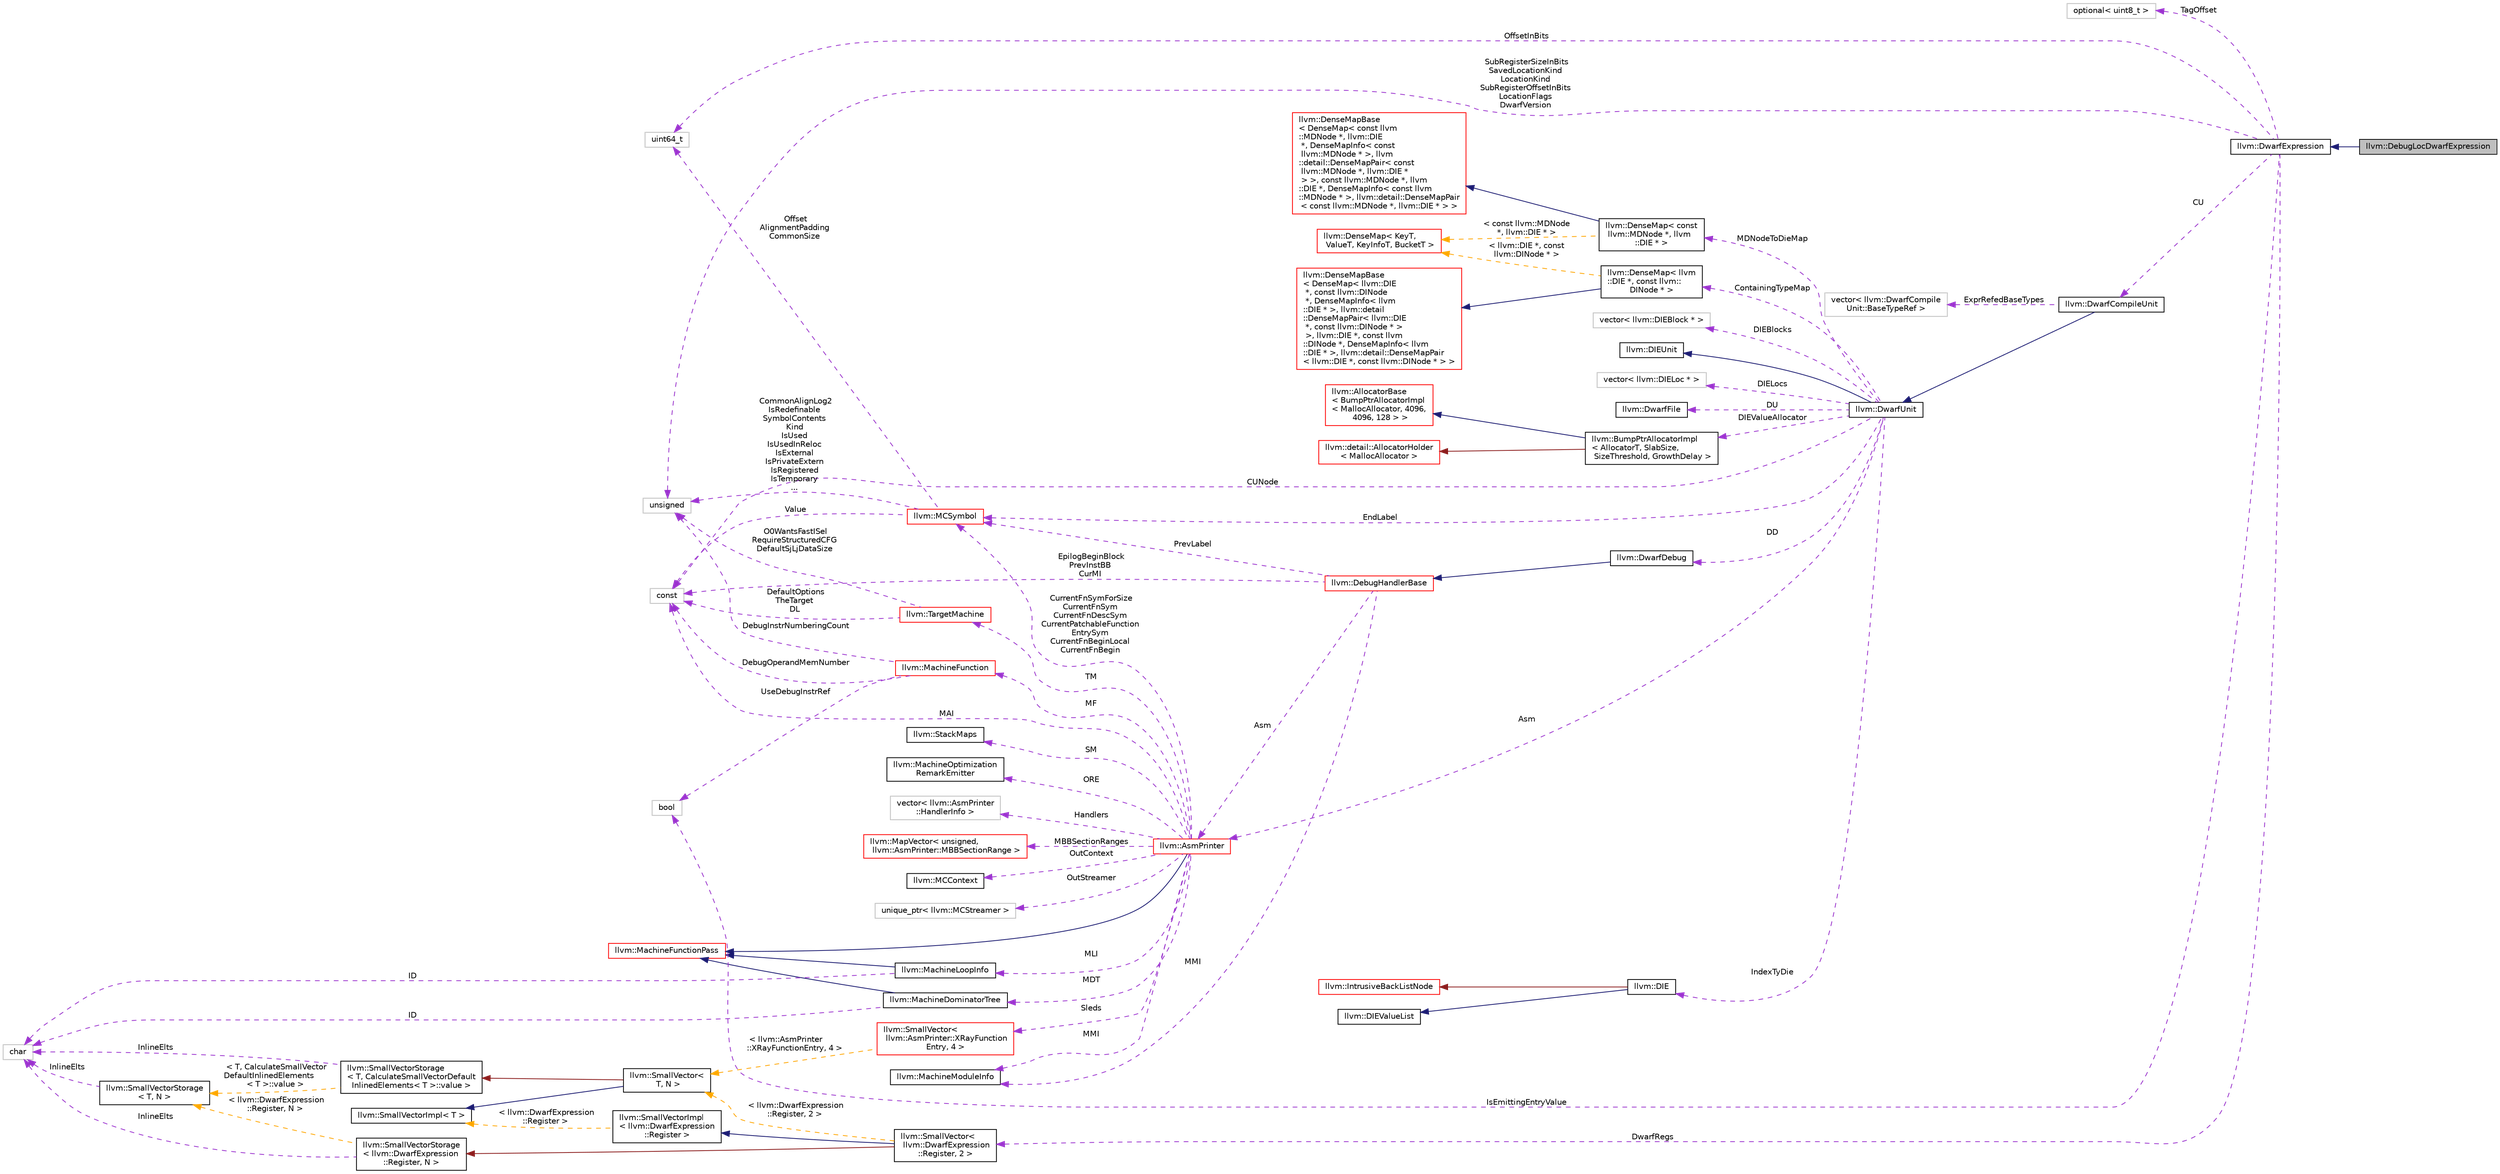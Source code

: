 digraph "llvm::DebugLocDwarfExpression"
{
 // LATEX_PDF_SIZE
  bgcolor="transparent";
  edge [fontname="Helvetica",fontsize="10",labelfontname="Helvetica",labelfontsize="10"];
  node [fontname="Helvetica",fontsize="10",shape=record];
  rankdir="LR";
  Node1 [label="llvm::DebugLocDwarfExpression",height=0.2,width=0.4,color="black", fillcolor="grey75", style="filled", fontcolor="black",tooltip="DwarfExpression implementation for .debug_loc entries."];
  Node2 -> Node1 [dir="back",color="midnightblue",fontsize="10",style="solid",fontname="Helvetica"];
  Node2 [label="llvm::DwarfExpression",height=0.2,width=0.4,color="black",URL="$classllvm_1_1DwarfExpression.html",tooltip="Base class containing the logic for constructing DWARF expressions independently of whether they are ..."];
  Node3 -> Node2 [dir="back",color="darkorchid3",fontsize="10",style="dashed",label=" TagOffset" ,fontname="Helvetica"];
  Node3 [label="optional\< uint8_t \>",height=0.2,width=0.4,color="grey75",tooltip=" "];
  Node4 -> Node2 [dir="back",color="darkorchid3",fontsize="10",style="dashed",label=" OffsetInBits" ,fontname="Helvetica"];
  Node4 [label="uint64_t",height=0.2,width=0.4,color="grey75",tooltip=" "];
  Node5 -> Node2 [dir="back",color="darkorchid3",fontsize="10",style="dashed",label=" CU" ,fontname="Helvetica"];
  Node5 [label="llvm::DwarfCompileUnit",height=0.2,width=0.4,color="black",URL="$classllvm_1_1DwarfCompileUnit.html",tooltip=" "];
  Node6 -> Node5 [dir="back",color="midnightblue",fontsize="10",style="solid",fontname="Helvetica"];
  Node6 [label="llvm::DwarfUnit",height=0.2,width=0.4,color="black",URL="$classllvm_1_1DwarfUnit.html",tooltip="This dwarf writer support class manages information associated with a source file."];
  Node7 -> Node6 [dir="back",color="midnightblue",fontsize="10",style="solid",fontname="Helvetica"];
  Node7 [label="llvm::DIEUnit",height=0.2,width=0.4,color="black",URL="$classllvm_1_1DIEUnit.html",tooltip="Represents a compile or type unit."];
  Node8 -> Node6 [dir="back",color="darkorchid3",fontsize="10",style="dashed",label=" DIELocs" ,fontname="Helvetica"];
  Node8 [label="vector\< llvm::DIELoc * \>",height=0.2,width=0.4,color="grey75",tooltip=" "];
  Node9 -> Node6 [dir="back",color="darkorchid3",fontsize="10",style="dashed",label=" DU" ,fontname="Helvetica"];
  Node9 [label="llvm::DwarfFile",height=0.2,width=0.4,color="black",URL="$classllvm_1_1DwarfFile.html",tooltip=" "];
  Node10 -> Node6 [dir="back",color="darkorchid3",fontsize="10",style="dashed",label=" DIEValueAllocator" ,fontname="Helvetica"];
  Node10 [label="llvm::BumpPtrAllocatorImpl\l\< AllocatorT, SlabSize,\l SizeThreshold, GrowthDelay \>",height=0.2,width=0.4,color="black",URL="$classllvm_1_1BumpPtrAllocatorImpl.html",tooltip="Allocate memory in an ever growing pool, as if by bump-pointer."];
  Node11 -> Node10 [dir="back",color="midnightblue",fontsize="10",style="solid",fontname="Helvetica"];
  Node11 [label="llvm::AllocatorBase\l\< BumpPtrAllocatorImpl\l\< MallocAllocator, 4096,\l 4096, 128 \> \>",height=0.2,width=0.4,color="red",URL="$classllvm_1_1AllocatorBase.html",tooltip=" "];
  Node13 -> Node10 [dir="back",color="firebrick4",fontsize="10",style="solid",fontname="Helvetica"];
  Node13 [label="llvm::detail::AllocatorHolder\l\< MallocAllocator \>",height=0.2,width=0.4,color="red",URL="$classllvm_1_1detail_1_1AllocatorHolder.html",tooltip=" "];
  Node18 -> Node6 [dir="back",color="darkorchid3",fontsize="10",style="dashed",label=" DD" ,fontname="Helvetica"];
  Node18 [label="llvm::DwarfDebug",height=0.2,width=0.4,color="black",URL="$classllvm_1_1DwarfDebug.html",tooltip="Collects and handles dwarf debug information."];
  Node19 -> Node18 [dir="back",color="midnightblue",fontsize="10",style="solid",fontname="Helvetica"];
  Node19 [label="llvm::DebugHandlerBase",height=0.2,width=0.4,color="red",URL="$classllvm_1_1DebugHandlerBase.html",tooltip="Base class for debug information backends."];
  Node28 -> Node19 [dir="back",color="darkorchid3",fontsize="10",style="dashed",label=" MMI" ,fontname="Helvetica"];
  Node28 [label="llvm::MachineModuleInfo",height=0.2,width=0.4,color="black",URL="$classllvm_1_1MachineModuleInfo.html",tooltip="This class contains meta information specific to a module."];
  Node30 -> Node19 [dir="back",color="darkorchid3",fontsize="10",style="dashed",label=" Asm" ,fontname="Helvetica"];
  Node30 [label="llvm::AsmPrinter",height=0.2,width=0.4,color="red",URL="$classllvm_1_1AsmPrinter.html",tooltip="This class is intended to be used as a driving class for all asm writers."];
  Node31 -> Node30 [dir="back",color="midnightblue",fontsize="10",style="solid",fontname="Helvetica"];
  Node31 [label="llvm::MachineFunctionPass",height=0.2,width=0.4,color="red",URL="$classllvm_1_1MachineFunctionPass.html",tooltip="MachineFunctionPass - This class adapts the FunctionPass interface to allow convenient creation of pa..."];
  Node34 -> Node30 [dir="back",color="darkorchid3",fontsize="10",style="dashed",label=" SM" ,fontname="Helvetica"];
  Node34 [label="llvm::StackMaps",height=0.2,width=0.4,color="black",URL="$classllvm_1_1StackMaps.html",tooltip=" "];
  Node35 -> Node30 [dir="back",color="darkorchid3",fontsize="10",style="dashed",label=" ORE" ,fontname="Helvetica"];
  Node35 [label="llvm::MachineOptimization\lRemarkEmitter",height=0.2,width=0.4,color="black",URL="$classllvm_1_1MachineOptimizationRemarkEmitter.html",tooltip="The optimization diagnostic interface."];
  Node36 -> Node30 [dir="back",color="darkorchid3",fontsize="10",style="dashed",label=" MLI" ,fontname="Helvetica"];
  Node36 [label="llvm::MachineLoopInfo",height=0.2,width=0.4,color="black",URL="$classllvm_1_1MachineLoopInfo.html",tooltip=" "];
  Node31 -> Node36 [dir="back",color="midnightblue",fontsize="10",style="solid",fontname="Helvetica"];
  Node37 -> Node36 [dir="back",color="darkorchid3",fontsize="10",style="dashed",label=" ID" ,fontname="Helvetica"];
  Node37 [label="char",height=0.2,width=0.4,color="grey75",tooltip=" "];
  Node38 -> Node30 [dir="back",color="darkorchid3",fontsize="10",style="dashed",label=" MF" ,fontname="Helvetica"];
  Node38 [label="llvm::MachineFunction",height=0.2,width=0.4,color="red",URL="$classllvm_1_1MachineFunction.html",tooltip=" "];
  Node48 -> Node38 [dir="back",color="darkorchid3",fontsize="10",style="dashed",label=" UseDebugInstrRef" ,fontname="Helvetica"];
  Node48 [label="bool",height=0.2,width=0.4,color="grey75",tooltip=" "];
  Node49 -> Node38 [dir="back",color="darkorchid3",fontsize="10",style="dashed",label=" DebugOperandMemNumber" ,fontname="Helvetica"];
  Node49 [label="const",height=0.2,width=0.4,color="grey75",tooltip=" "];
  Node50 -> Node38 [dir="back",color="darkorchid3",fontsize="10",style="dashed",label=" DebugInstrNumberingCount" ,fontname="Helvetica"];
  Node50 [label="unsigned",height=0.2,width=0.4,color="grey75",tooltip=" "];
  Node54 -> Node30 [dir="back",color="darkorchid3",fontsize="10",style="dashed",label=" MDT" ,fontname="Helvetica"];
  Node54 [label="llvm::MachineDominatorTree",height=0.2,width=0.4,color="black",URL="$classllvm_1_1MachineDominatorTree.html",tooltip="DominatorTree Class - Concrete subclass of DominatorTreeBase that is used to compute a normal dominat..."];
  Node31 -> Node54 [dir="back",color="midnightblue",fontsize="10",style="solid",fontname="Helvetica"];
  Node37 -> Node54 [dir="back",color="darkorchid3",fontsize="10",style="dashed",label=" ID" ,fontname="Helvetica"];
  Node28 -> Node30 [dir="back",color="darkorchid3",fontsize="10",style="dashed",label=" MMI" ,fontname="Helvetica"];
  Node55 -> Node30 [dir="back",color="darkorchid3",fontsize="10",style="dashed",label=" TM" ,fontname="Helvetica"];
  Node55 [label="llvm::TargetMachine",height=0.2,width=0.4,color="red",URL="$classllvm_1_1TargetMachine.html",tooltip="Primary interface to the complete machine description for the target machine."];
  Node50 -> Node55 [dir="back",color="darkorchid3",fontsize="10",style="dashed",label=" O0WantsFastISel\nRequireStructuredCFG\nDefaultSjLjDataSize" ,fontname="Helvetica"];
  Node49 -> Node55 [dir="back",color="darkorchid3",fontsize="10",style="dashed",label=" DefaultOptions\nTheTarget\nDL" ,fontname="Helvetica"];
  Node84 -> Node30 [dir="back",color="darkorchid3",fontsize="10",style="dashed",label=" Sleds" ,fontname="Helvetica"];
  Node84 [label="llvm::SmallVector\<\l llvm::AsmPrinter::XRayFunction\lEntry, 4 \>",height=0.2,width=0.4,color="red",URL="$classllvm_1_1SmallVector.html",tooltip=" "];
  Node44 -> Node84 [dir="back",color="orange",fontsize="10",style="dashed",label=" \< llvm::AsmPrinter\l::XRayFunctionEntry, 4 \>" ,fontname="Helvetica"];
  Node44 [label="llvm::SmallVector\<\l T, N \>",height=0.2,width=0.4,color="black",URL="$classllvm_1_1SmallVector.html",tooltip="This is a 'vector' (really, a variable-sized array), optimized for the case when the array is small."];
  Node41 -> Node44 [dir="back",color="midnightblue",fontsize="10",style="solid",fontname="Helvetica"];
  Node41 [label="llvm::SmallVectorImpl\< T \>",height=0.2,width=0.4,color="black",URL="$classllvm_1_1SmallVectorImpl.html",tooltip="This class consists of common code factored out of the SmallVector class to reduce code duplication b..."];
  Node45 -> Node44 [dir="back",color="firebrick4",fontsize="10",style="solid",fontname="Helvetica"];
  Node45 [label="llvm::SmallVectorStorage\l\< T, CalculateSmallVectorDefault\lInlinedElements\< T \>::value \>",height=0.2,width=0.4,color="black",URL="$structllvm_1_1SmallVectorStorage.html",tooltip=" "];
  Node37 -> Node45 [dir="back",color="darkorchid3",fontsize="10",style="dashed",label=" InlineElts" ,fontname="Helvetica"];
  Node43 -> Node45 [dir="back",color="orange",fontsize="10",style="dashed",label=" \< T, CalculateSmallVector\lDefaultInlinedElements\l\< T \>::value \>" ,fontname="Helvetica"];
  Node43 [label="llvm::SmallVectorStorage\l\< T, N \>",height=0.2,width=0.4,color="black",URL="$structllvm_1_1SmallVectorStorage.html",tooltip="Storage for the SmallVector elements."];
  Node37 -> Node43 [dir="back",color="darkorchid3",fontsize="10",style="dashed",label=" InlineElts" ,fontname="Helvetica"];
  Node87 -> Node30 [dir="back",color="darkorchid3",fontsize="10",style="dashed",label=" Handlers" ,fontname="Helvetica"];
  Node87 [label="vector\< llvm::AsmPrinter\l::HandlerInfo \>",height=0.2,width=0.4,color="grey75",tooltip=" "];
  Node88 -> Node30 [dir="back",color="darkorchid3",fontsize="10",style="dashed",label=" MBBSectionRanges" ,fontname="Helvetica"];
  Node88 [label="llvm::MapVector\< unsigned,\l llvm::AsmPrinter::MBBSectionRange \>",height=0.2,width=0.4,color="red",URL="$classllvm_1_1MapVector.html",tooltip=" "];
  Node90 -> Node30 [dir="back",color="darkorchid3",fontsize="10",style="dashed",label=" CurrentFnSymForSize\nCurrentFnSym\nCurrentFnDescSym\nCurrentPatchableFunction\lEntrySym\nCurrentFnBeginLocal\nCurrentFnBegin" ,fontname="Helvetica"];
  Node90 [label="llvm::MCSymbol",height=0.2,width=0.4,color="red",URL="$classllvm_1_1MCSymbol.html",tooltip="MCSymbol - Instances of this class represent a symbol name in the MC file, and MCSymbols are created ..."];
  Node4 -> Node90 [dir="back",color="darkorchid3",fontsize="10",style="dashed",label=" Offset\nAlignmentPadding\nCommonSize" ,fontname="Helvetica"];
  Node49 -> Node90 [dir="back",color="darkorchid3",fontsize="10",style="dashed",label=" Value" ,fontname="Helvetica"];
  Node50 -> Node90 [dir="back",color="darkorchid3",fontsize="10",style="dashed",label=" CommonAlignLog2\nIsRedefinable\nSymbolContents\nKind\nIsUsed\nIsUsedInReloc\nIsExternal\nIsPrivateExtern\nIsRegistered\nIsTemporary\n..." ,fontname="Helvetica"];
  Node109 -> Node30 [dir="back",color="darkorchid3",fontsize="10",style="dashed",label=" OutContext" ,fontname="Helvetica"];
  Node109 [label="llvm::MCContext",height=0.2,width=0.4,color="black",URL="$classllvm_1_1MCContext.html",tooltip="Context object for machine code objects."];
  Node49 -> Node30 [dir="back",color="darkorchid3",fontsize="10",style="dashed",label=" MAI" ,fontname="Helvetica"];
  Node110 -> Node30 [dir="back",color="darkorchid3",fontsize="10",style="dashed",label=" OutStreamer" ,fontname="Helvetica"];
  Node110 [label="unique_ptr\< llvm::MCStreamer \>",height=0.2,width=0.4,color="grey75",tooltip=" "];
  Node49 -> Node19 [dir="back",color="darkorchid3",fontsize="10",style="dashed",label=" EpilogBeginBlock\nPrevInstBB\nCurMI" ,fontname="Helvetica"];
  Node90 -> Node19 [dir="back",color="darkorchid3",fontsize="10",style="dashed",label=" PrevLabel" ,fontname="Helvetica"];
  Node115 -> Node6 [dir="back",color="darkorchid3",fontsize="10",style="dashed",label=" IndexTyDie" ,fontname="Helvetica"];
  Node115 [label="llvm::DIE",height=0.2,width=0.4,color="black",URL="$classllvm_1_1DIE.html",tooltip="A structured debug information entry."];
  Node116 -> Node115 [dir="back",color="firebrick4",fontsize="10",style="solid",fontname="Helvetica"];
  Node116 [label="llvm::IntrusiveBackListNode",height=0.2,width=0.4,color="red",URL="$structllvm_1_1IntrusiveBackListNode.html",tooltip=" "];
  Node118 -> Node115 [dir="back",color="midnightblue",fontsize="10",style="solid",fontname="Helvetica"];
  Node118 [label="llvm::DIEValueList",height=0.2,width=0.4,color="black",URL="$classllvm_1_1DIEValueList.html",tooltip="A list of DIE values."];
  Node119 -> Node6 [dir="back",color="darkorchid3",fontsize="10",style="dashed",label=" MDNodeToDieMap" ,fontname="Helvetica"];
  Node119 [label="llvm::DenseMap\< const\l llvm::MDNode *, llvm\l::DIE * \>",height=0.2,width=0.4,color="black",URL="$classllvm_1_1DenseMap.html",tooltip=" "];
  Node120 -> Node119 [dir="back",color="midnightblue",fontsize="10",style="solid",fontname="Helvetica"];
  Node120 [label="llvm::DenseMapBase\l\< DenseMap\< const llvm\l::MDNode *, llvm::DIE\l *, DenseMapInfo\< const\l llvm::MDNode * \>, llvm\l::detail::DenseMapPair\< const\l llvm::MDNode *, llvm::DIE *\l \> \>, const llvm::MDNode *, llvm\l::DIE *, DenseMapInfo\< const llvm\l::MDNode * \>, llvm::detail::DenseMapPair\l\< const llvm::MDNode *, llvm::DIE * \> \>",height=0.2,width=0.4,color="red",URL="$classllvm_1_1DenseMapBase.html",tooltip=" "];
  Node25 -> Node119 [dir="back",color="orange",fontsize="10",style="dashed",label=" \< const llvm::MDNode\l *, llvm::DIE * \>" ,fontname="Helvetica"];
  Node25 [label="llvm::DenseMap\< KeyT,\l ValueT, KeyInfoT, BucketT \>",height=0.2,width=0.4,color="red",URL="$classllvm_1_1DenseMap.html",tooltip=" "];
  Node121 -> Node6 [dir="back",color="darkorchid3",fontsize="10",style="dashed",label=" ContainingTypeMap" ,fontname="Helvetica"];
  Node121 [label="llvm::DenseMap\< llvm\l::DIE *, const llvm::\lDINode * \>",height=0.2,width=0.4,color="black",URL="$classllvm_1_1DenseMap.html",tooltip=" "];
  Node122 -> Node121 [dir="back",color="midnightblue",fontsize="10",style="solid",fontname="Helvetica"];
  Node122 [label="llvm::DenseMapBase\l\< DenseMap\< llvm::DIE\l *, const llvm::DINode\l *, DenseMapInfo\< llvm\l::DIE * \>, llvm::detail\l::DenseMapPair\< llvm::DIE\l *, const llvm::DINode * \>\l \>, llvm::DIE *, const llvm\l::DINode *, DenseMapInfo\< llvm\l::DIE * \>, llvm::detail::DenseMapPair\l\< llvm::DIE *, const llvm::DINode * \> \>",height=0.2,width=0.4,color="red",URL="$classllvm_1_1DenseMapBase.html",tooltip=" "];
  Node25 -> Node121 [dir="back",color="orange",fontsize="10",style="dashed",label=" \< llvm::DIE *, const\l llvm::DINode * \>" ,fontname="Helvetica"];
  Node123 -> Node6 [dir="back",color="darkorchid3",fontsize="10",style="dashed",label=" DIEBlocks" ,fontname="Helvetica"];
  Node123 [label="vector\< llvm::DIEBlock * \>",height=0.2,width=0.4,color="grey75",tooltip=" "];
  Node30 -> Node6 [dir="back",color="darkorchid3",fontsize="10",style="dashed",label=" Asm" ,fontname="Helvetica"];
  Node90 -> Node6 [dir="back",color="darkorchid3",fontsize="10",style="dashed",label=" EndLabel" ,fontname="Helvetica"];
  Node49 -> Node6 [dir="back",color="darkorchid3",fontsize="10",style="dashed",label=" CUNode" ,fontname="Helvetica"];
  Node124 -> Node5 [dir="back",color="darkorchid3",fontsize="10",style="dashed",label=" ExprRefedBaseTypes" ,fontname="Helvetica"];
  Node124 [label="vector\< llvm::DwarfCompile\lUnit::BaseTypeRef \>",height=0.2,width=0.4,color="grey75",tooltip=" "];
  Node48 -> Node2 [dir="back",color="darkorchid3",fontsize="10",style="dashed",label=" IsEmittingEntryValue" ,fontname="Helvetica"];
  Node50 -> Node2 [dir="back",color="darkorchid3",fontsize="10",style="dashed",label=" SubRegisterSizeInBits\nSavedLocationKind\nLocationKind\nSubRegisterOffsetInBits\nLocationFlags\nDwarfVersion" ,fontname="Helvetica"];
  Node125 -> Node2 [dir="back",color="darkorchid3",fontsize="10",style="dashed",label=" DwarfRegs" ,fontname="Helvetica"];
  Node125 [label="llvm::SmallVector\<\l llvm::DwarfExpression\l::Register, 2 \>",height=0.2,width=0.4,color="black",URL="$classllvm_1_1SmallVector.html",tooltip=" "];
  Node126 -> Node125 [dir="back",color="midnightblue",fontsize="10",style="solid",fontname="Helvetica"];
  Node126 [label="llvm::SmallVectorImpl\l\< llvm::DwarfExpression\l::Register \>",height=0.2,width=0.4,color="black",URL="$classllvm_1_1SmallVectorImpl.html",tooltip=" "];
  Node41 -> Node126 [dir="back",color="orange",fontsize="10",style="dashed",label=" \< llvm::DwarfExpression\l::Register \>" ,fontname="Helvetica"];
  Node127 -> Node125 [dir="back",color="firebrick4",fontsize="10",style="solid",fontname="Helvetica"];
  Node127 [label="llvm::SmallVectorStorage\l\< llvm::DwarfExpression\l::Register, N \>",height=0.2,width=0.4,color="black",URL="$structllvm_1_1SmallVectorStorage.html",tooltip=" "];
  Node37 -> Node127 [dir="back",color="darkorchid3",fontsize="10",style="dashed",label=" InlineElts" ,fontname="Helvetica"];
  Node43 -> Node127 [dir="back",color="orange",fontsize="10",style="dashed",label=" \< llvm::DwarfExpression\l::Register, N \>" ,fontname="Helvetica"];
  Node44 -> Node125 [dir="back",color="orange",fontsize="10",style="dashed",label=" \< llvm::DwarfExpression\l::Register, 2 \>" ,fontname="Helvetica"];
}
